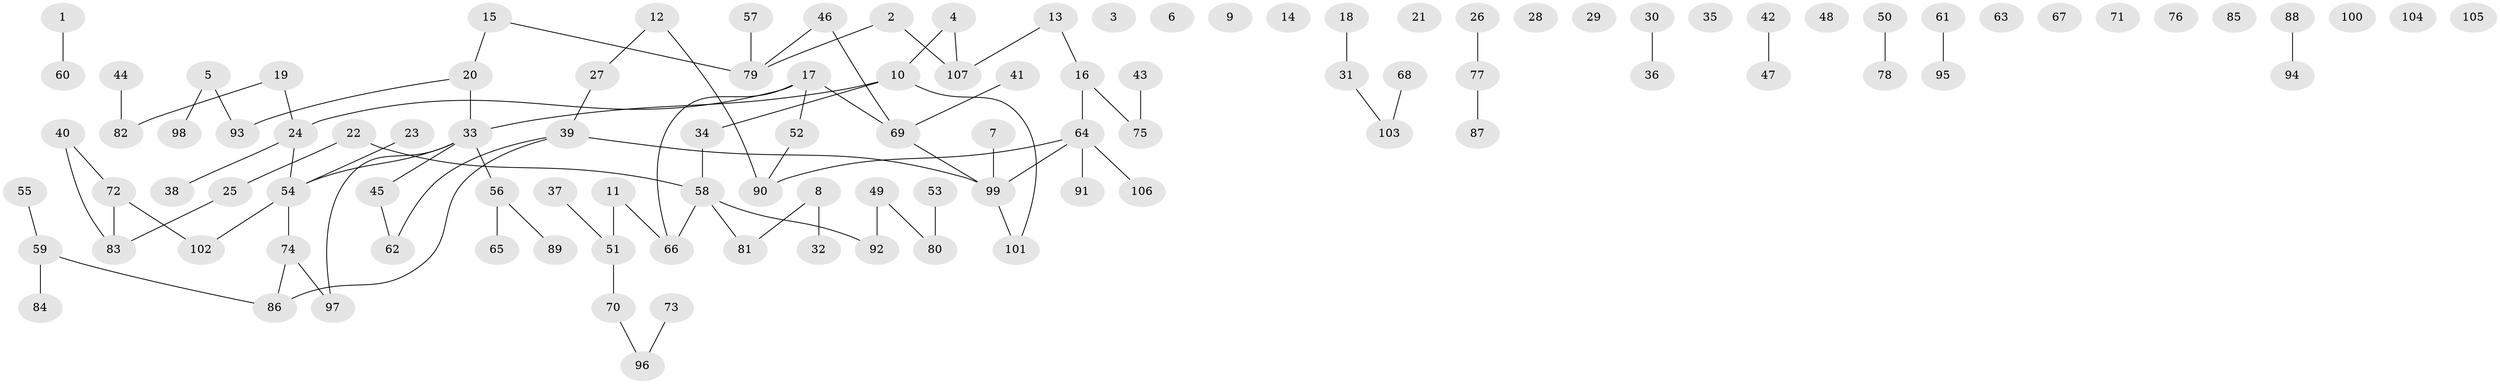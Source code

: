 // coarse degree distribution, {2: 0.40384615384615385, 3: 0.19230769230769232, 6: 0.019230769230769232, 4: 0.11538461538461539, 5: 0.019230769230769232, 1: 0.25}
// Generated by graph-tools (version 1.1) at 2025/35/03/04/25 23:35:49]
// undirected, 107 vertices, 93 edges
graph export_dot {
  node [color=gray90,style=filled];
  1;
  2;
  3;
  4;
  5;
  6;
  7;
  8;
  9;
  10;
  11;
  12;
  13;
  14;
  15;
  16;
  17;
  18;
  19;
  20;
  21;
  22;
  23;
  24;
  25;
  26;
  27;
  28;
  29;
  30;
  31;
  32;
  33;
  34;
  35;
  36;
  37;
  38;
  39;
  40;
  41;
  42;
  43;
  44;
  45;
  46;
  47;
  48;
  49;
  50;
  51;
  52;
  53;
  54;
  55;
  56;
  57;
  58;
  59;
  60;
  61;
  62;
  63;
  64;
  65;
  66;
  67;
  68;
  69;
  70;
  71;
  72;
  73;
  74;
  75;
  76;
  77;
  78;
  79;
  80;
  81;
  82;
  83;
  84;
  85;
  86;
  87;
  88;
  89;
  90;
  91;
  92;
  93;
  94;
  95;
  96;
  97;
  98;
  99;
  100;
  101;
  102;
  103;
  104;
  105;
  106;
  107;
  1 -- 60;
  2 -- 79;
  2 -- 107;
  4 -- 10;
  4 -- 107;
  5 -- 93;
  5 -- 98;
  7 -- 99;
  8 -- 32;
  8 -- 81;
  10 -- 33;
  10 -- 34;
  10 -- 101;
  11 -- 51;
  11 -- 66;
  12 -- 27;
  12 -- 90;
  13 -- 16;
  13 -- 107;
  15 -- 20;
  15 -- 79;
  16 -- 64;
  16 -- 75;
  17 -- 24;
  17 -- 52;
  17 -- 66;
  17 -- 69;
  18 -- 31;
  19 -- 24;
  19 -- 82;
  20 -- 33;
  20 -- 93;
  22 -- 25;
  22 -- 58;
  23 -- 54;
  24 -- 38;
  24 -- 54;
  25 -- 83;
  26 -- 77;
  27 -- 39;
  30 -- 36;
  31 -- 103;
  33 -- 45;
  33 -- 54;
  33 -- 56;
  33 -- 97;
  34 -- 58;
  37 -- 51;
  39 -- 62;
  39 -- 86;
  39 -- 99;
  40 -- 72;
  40 -- 83;
  41 -- 69;
  42 -- 47;
  43 -- 75;
  44 -- 82;
  45 -- 62;
  46 -- 69;
  46 -- 79;
  49 -- 80;
  49 -- 92;
  50 -- 78;
  51 -- 70;
  52 -- 90;
  53 -- 80;
  54 -- 74;
  54 -- 102;
  55 -- 59;
  56 -- 65;
  56 -- 89;
  57 -- 79;
  58 -- 66;
  58 -- 81;
  58 -- 92;
  59 -- 84;
  59 -- 86;
  61 -- 95;
  64 -- 90;
  64 -- 91;
  64 -- 99;
  64 -- 106;
  68 -- 103;
  69 -- 99;
  70 -- 96;
  72 -- 83;
  72 -- 102;
  73 -- 96;
  74 -- 86;
  74 -- 97;
  77 -- 87;
  88 -- 94;
  99 -- 101;
}
